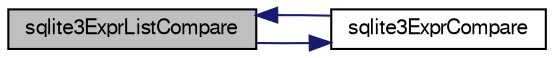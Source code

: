 digraph "sqlite3ExprListCompare"
{
  edge [fontname="FreeSans",fontsize="10",labelfontname="FreeSans",labelfontsize="10"];
  node [fontname="FreeSans",fontsize="10",shape=record];
  rankdir="LR";
  Node535179 [label="sqlite3ExprListCompare",height=0.2,width=0.4,color="black", fillcolor="grey75", style="filled", fontcolor="black"];
  Node535179 -> Node535180 [color="midnightblue",fontsize="10",style="solid",fontname="FreeSans"];
  Node535180 [label="sqlite3ExprCompare",height=0.2,width=0.4,color="black", fillcolor="white", style="filled",URL="$sqlite3_8c.html#a0062379db3318d71048a461297c31598"];
  Node535180 -> Node535179 [color="midnightblue",fontsize="10",style="solid",fontname="FreeSans"];
}
